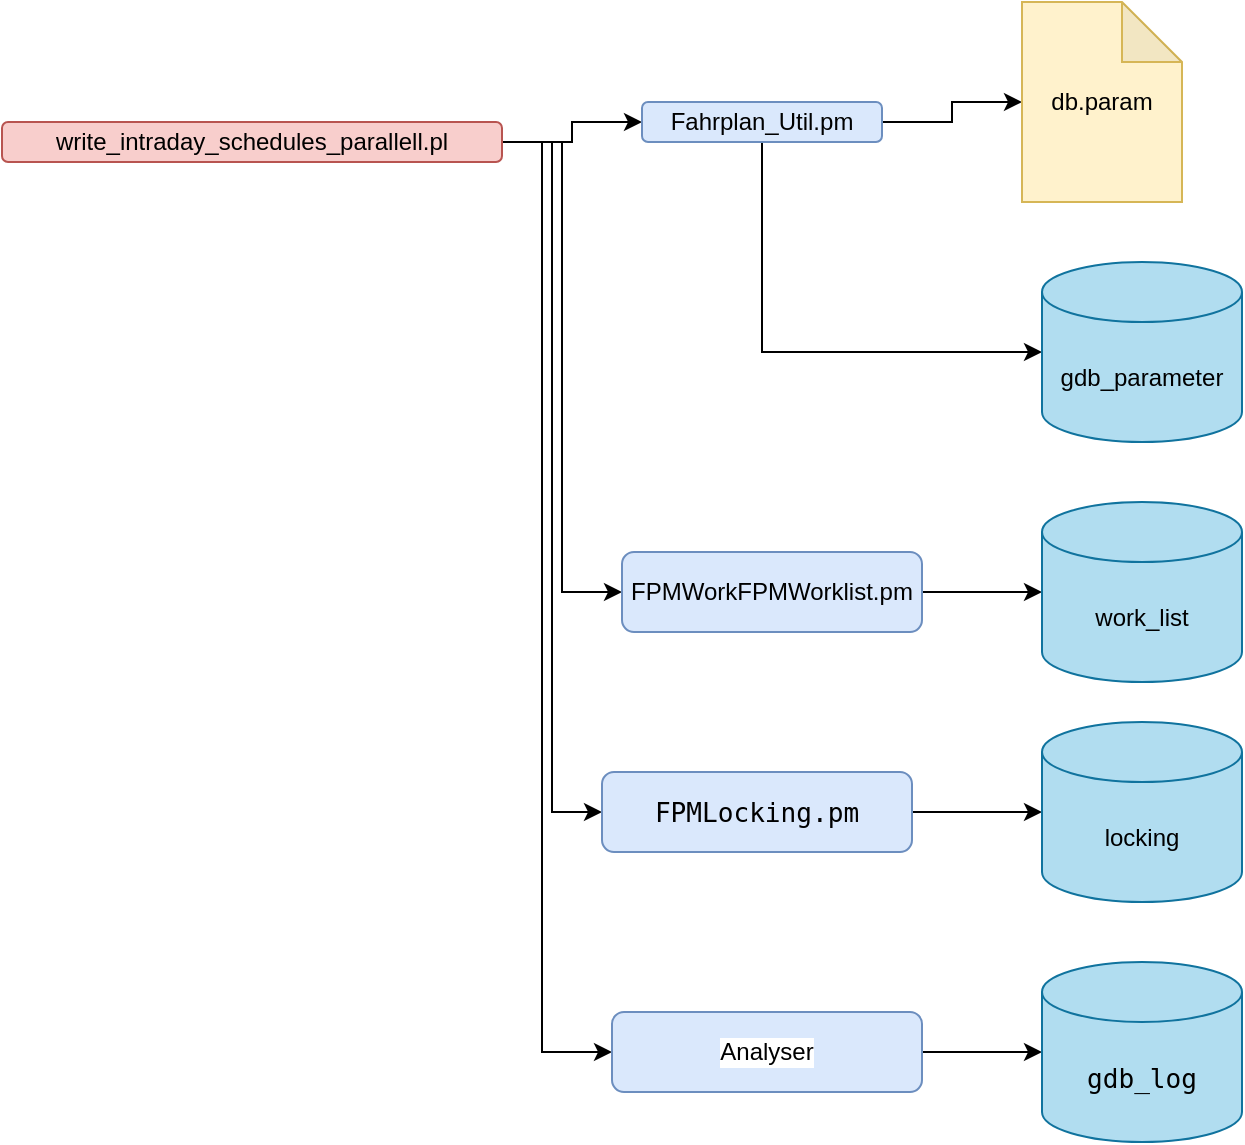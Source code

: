 <mxfile version="21.6.1" type="github">
  <diagram name="Page-1" id="zQvrsa_LNWWRSQABn7Fb">
    <mxGraphModel dx="1434" dy="746" grid="1" gridSize="10" guides="1" tooltips="1" connect="1" arrows="1" fold="1" page="1" pageScale="1" pageWidth="850" pageHeight="1100" math="0" shadow="0">
      <root>
        <mxCell id="0" />
        <mxCell id="1" parent="0" />
        <mxCell id="_9pvVLFJd0tGa-DbQn_L-3" style="edgeStyle=orthogonalEdgeStyle;rounded=0;orthogonalLoop=1;jettySize=auto;html=1;exitX=1;exitY=0.5;exitDx=0;exitDy=0;entryX=0;entryY=0.5;entryDx=0;entryDy=0;" edge="1" parent="1" source="_9pvVLFJd0tGa-DbQn_L-1" target="_9pvVLFJd0tGa-DbQn_L-2">
          <mxGeometry relative="1" as="geometry" />
        </mxCell>
        <mxCell id="_9pvVLFJd0tGa-DbQn_L-11" style="edgeStyle=orthogonalEdgeStyle;rounded=0;orthogonalLoop=1;jettySize=auto;html=1;exitX=1;exitY=0.5;exitDx=0;exitDy=0;entryX=0;entryY=0.5;entryDx=0;entryDy=0;" edge="1" parent="1" source="_9pvVLFJd0tGa-DbQn_L-1" target="_9pvVLFJd0tGa-DbQn_L-9">
          <mxGeometry relative="1" as="geometry" />
        </mxCell>
        <mxCell id="_9pvVLFJd0tGa-DbQn_L-15" style="edgeStyle=orthogonalEdgeStyle;rounded=0;orthogonalLoop=1;jettySize=auto;html=1;exitX=1;exitY=0.5;exitDx=0;exitDy=0;entryX=0;entryY=0.5;entryDx=0;entryDy=0;" edge="1" parent="1" source="_9pvVLFJd0tGa-DbQn_L-1" target="_9pvVLFJd0tGa-DbQn_L-13">
          <mxGeometry relative="1" as="geometry" />
        </mxCell>
        <mxCell id="_9pvVLFJd0tGa-DbQn_L-19" style="edgeStyle=orthogonalEdgeStyle;rounded=0;orthogonalLoop=1;jettySize=auto;html=1;exitX=1;exitY=0.5;exitDx=0;exitDy=0;entryX=0;entryY=0.5;entryDx=0;entryDy=0;" edge="1" parent="1" source="_9pvVLFJd0tGa-DbQn_L-1" target="_9pvVLFJd0tGa-DbQn_L-17">
          <mxGeometry relative="1" as="geometry">
            <Array as="points">
              <mxPoint x="350" y="210" />
              <mxPoint x="350" y="665" />
            </Array>
          </mxGeometry>
        </mxCell>
        <mxCell id="_9pvVLFJd0tGa-DbQn_L-1" value="write_intraday_schedules_parallell.pl&lt;style type=&quot;text/css&quot;&gt;p, li { white-space: pre-wrap; }&lt;/style&gt;" style="rounded=1;whiteSpace=wrap;html=1;align=center;verticalAlign=middle;labelBackgroundColor=none;labelBorderColor=none;fillColor=#f8cecc;strokeColor=#b85450;" vertex="1" parent="1">
          <mxGeometry x="80" y="200" width="250" height="20" as="geometry" />
        </mxCell>
        <mxCell id="_9pvVLFJd0tGa-DbQn_L-6" style="edgeStyle=orthogonalEdgeStyle;rounded=0;orthogonalLoop=1;jettySize=auto;html=1;exitX=1;exitY=0.5;exitDx=0;exitDy=0;entryX=0;entryY=0.5;entryDx=0;entryDy=0;entryPerimeter=0;" edge="1" parent="1" source="_9pvVLFJd0tGa-DbQn_L-2" target="_9pvVLFJd0tGa-DbQn_L-5">
          <mxGeometry relative="1" as="geometry" />
        </mxCell>
        <mxCell id="_9pvVLFJd0tGa-DbQn_L-8" style="edgeStyle=orthogonalEdgeStyle;rounded=0;orthogonalLoop=1;jettySize=auto;html=1;exitX=0.5;exitY=1;exitDx=0;exitDy=0;entryX=0;entryY=0.5;entryDx=0;entryDy=0;entryPerimeter=0;" edge="1" parent="1" source="_9pvVLFJd0tGa-DbQn_L-2" target="_9pvVLFJd0tGa-DbQn_L-7">
          <mxGeometry relative="1" as="geometry" />
        </mxCell>
        <mxCell id="_9pvVLFJd0tGa-DbQn_L-2" value="Fahrplan_Util.pm&lt;style type=&quot;text/css&quot;&gt;p, li { white-space: pre-wrap; }&lt;/style&gt;" style="rounded=1;whiteSpace=wrap;html=1;fillColor=#dae8fc;strokeColor=#6c8ebf;" vertex="1" parent="1">
          <mxGeometry x="400" y="190" width="120" height="20" as="geometry" />
        </mxCell>
        <mxCell id="_9pvVLFJd0tGa-DbQn_L-5" value="db.param" style="shape=note;whiteSpace=wrap;html=1;backgroundOutline=1;darkOpacity=0.05;fillColor=#fff2cc;strokeColor=#d6b656;" vertex="1" parent="1">
          <mxGeometry x="590" y="140" width="80" height="100" as="geometry" />
        </mxCell>
        <mxCell id="_9pvVLFJd0tGa-DbQn_L-7" value="gdb_parameter" style="shape=cylinder3;whiteSpace=wrap;html=1;boundedLbl=1;backgroundOutline=1;size=15;fillColor=#b1ddf0;strokeColor=#10739e;" vertex="1" parent="1">
          <mxGeometry x="600" y="270" width="100" height="90" as="geometry" />
        </mxCell>
        <mxCell id="_9pvVLFJd0tGa-DbQn_L-12" style="edgeStyle=orthogonalEdgeStyle;rounded=0;orthogonalLoop=1;jettySize=auto;html=1;exitX=1;exitY=0.5;exitDx=0;exitDy=0;entryX=0;entryY=0.5;entryDx=0;entryDy=0;entryPerimeter=0;" edge="1" parent="1" source="_9pvVLFJd0tGa-DbQn_L-9" target="_9pvVLFJd0tGa-DbQn_L-10">
          <mxGeometry relative="1" as="geometry" />
        </mxCell>
        <mxCell id="_9pvVLFJd0tGa-DbQn_L-9" value="FPMWorkFPMWorklist.pm&lt;style type=&quot;text/css&quot;&gt;p, li { white-space: pre-wrap; }&lt;/style&gt;" style="rounded=1;whiteSpace=wrap;html=1;fillColor=#dae8fc;strokeColor=#6c8ebf;" vertex="1" parent="1">
          <mxGeometry x="390" y="415" width="150" height="40" as="geometry" />
        </mxCell>
        <mxCell id="_9pvVLFJd0tGa-DbQn_L-10" value="work_list" style="shape=cylinder3;whiteSpace=wrap;html=1;boundedLbl=1;backgroundOutline=1;size=15;fillColor=#b1ddf0;strokeColor=#10739e;" vertex="1" parent="1">
          <mxGeometry x="600" y="390" width="100" height="90" as="geometry" />
        </mxCell>
        <mxCell id="_9pvVLFJd0tGa-DbQn_L-16" style="edgeStyle=orthogonalEdgeStyle;rounded=0;orthogonalLoop=1;jettySize=auto;html=1;exitX=1;exitY=0.5;exitDx=0;exitDy=0;entryX=0;entryY=0.5;entryDx=0;entryDy=0;entryPerimeter=0;" edge="1" parent="1" source="_9pvVLFJd0tGa-DbQn_L-13" target="_9pvVLFJd0tGa-DbQn_L-14">
          <mxGeometry relative="1" as="geometry" />
        </mxCell>
        <mxCell id="_9pvVLFJd0tGa-DbQn_L-13" value="&lt;div style=&quot;font-family: &amp;quot;JetBrains Mono&amp;quot;, monospace; font-size: 9.8pt;&quot;&gt;FPMLocking.pm&lt;/div&gt;" style="rounded=1;whiteSpace=wrap;html=1;fillColor=#dae8fc;strokeColor=#6c8ebf;fontColor=default;labelBackgroundColor=none;" vertex="1" parent="1">
          <mxGeometry x="380" y="525" width="155" height="40" as="geometry" />
        </mxCell>
        <mxCell id="_9pvVLFJd0tGa-DbQn_L-14" value="locking" style="shape=cylinder3;whiteSpace=wrap;html=1;boundedLbl=1;backgroundOutline=1;size=15;fillColor=#b1ddf0;strokeColor=#10739e;" vertex="1" parent="1">
          <mxGeometry x="600" y="500" width="100" height="90" as="geometry" />
        </mxCell>
        <mxCell id="_9pvVLFJd0tGa-DbQn_L-20" style="edgeStyle=orthogonalEdgeStyle;rounded=0;orthogonalLoop=1;jettySize=auto;html=1;exitX=1;exitY=0.5;exitDx=0;exitDy=0;entryX=0;entryY=0.5;entryDx=0;entryDy=0;entryPerimeter=0;" edge="1" parent="1" source="_9pvVLFJd0tGa-DbQn_L-17" target="_9pvVLFJd0tGa-DbQn_L-18">
          <mxGeometry relative="1" as="geometry" />
        </mxCell>
        <mxCell id="_9pvVLFJd0tGa-DbQn_L-17" value="Analyser" style="rounded=1;whiteSpace=wrap;html=1;fillColor=#dae8fc;strokeColor=#6c8ebf;fontColor=default;labelBackgroundColor=default;" vertex="1" parent="1">
          <mxGeometry x="385" y="645" width="155" height="40" as="geometry" />
        </mxCell>
        <mxCell id="_9pvVLFJd0tGa-DbQn_L-18" value="&lt;div style=&quot;font-family: &amp;quot;JetBrains Mono&amp;quot;, monospace; font-size: 9.8pt;&quot;&gt;gdb_log&lt;/div&gt;" style="shape=cylinder3;whiteSpace=wrap;html=1;boundedLbl=1;backgroundOutline=1;size=15;fillColor=#b1ddf0;strokeColor=#10739e;labelBackgroundColor=none;fontColor=default;" vertex="1" parent="1">
          <mxGeometry x="600" y="620" width="100" height="90" as="geometry" />
        </mxCell>
      </root>
    </mxGraphModel>
  </diagram>
</mxfile>
